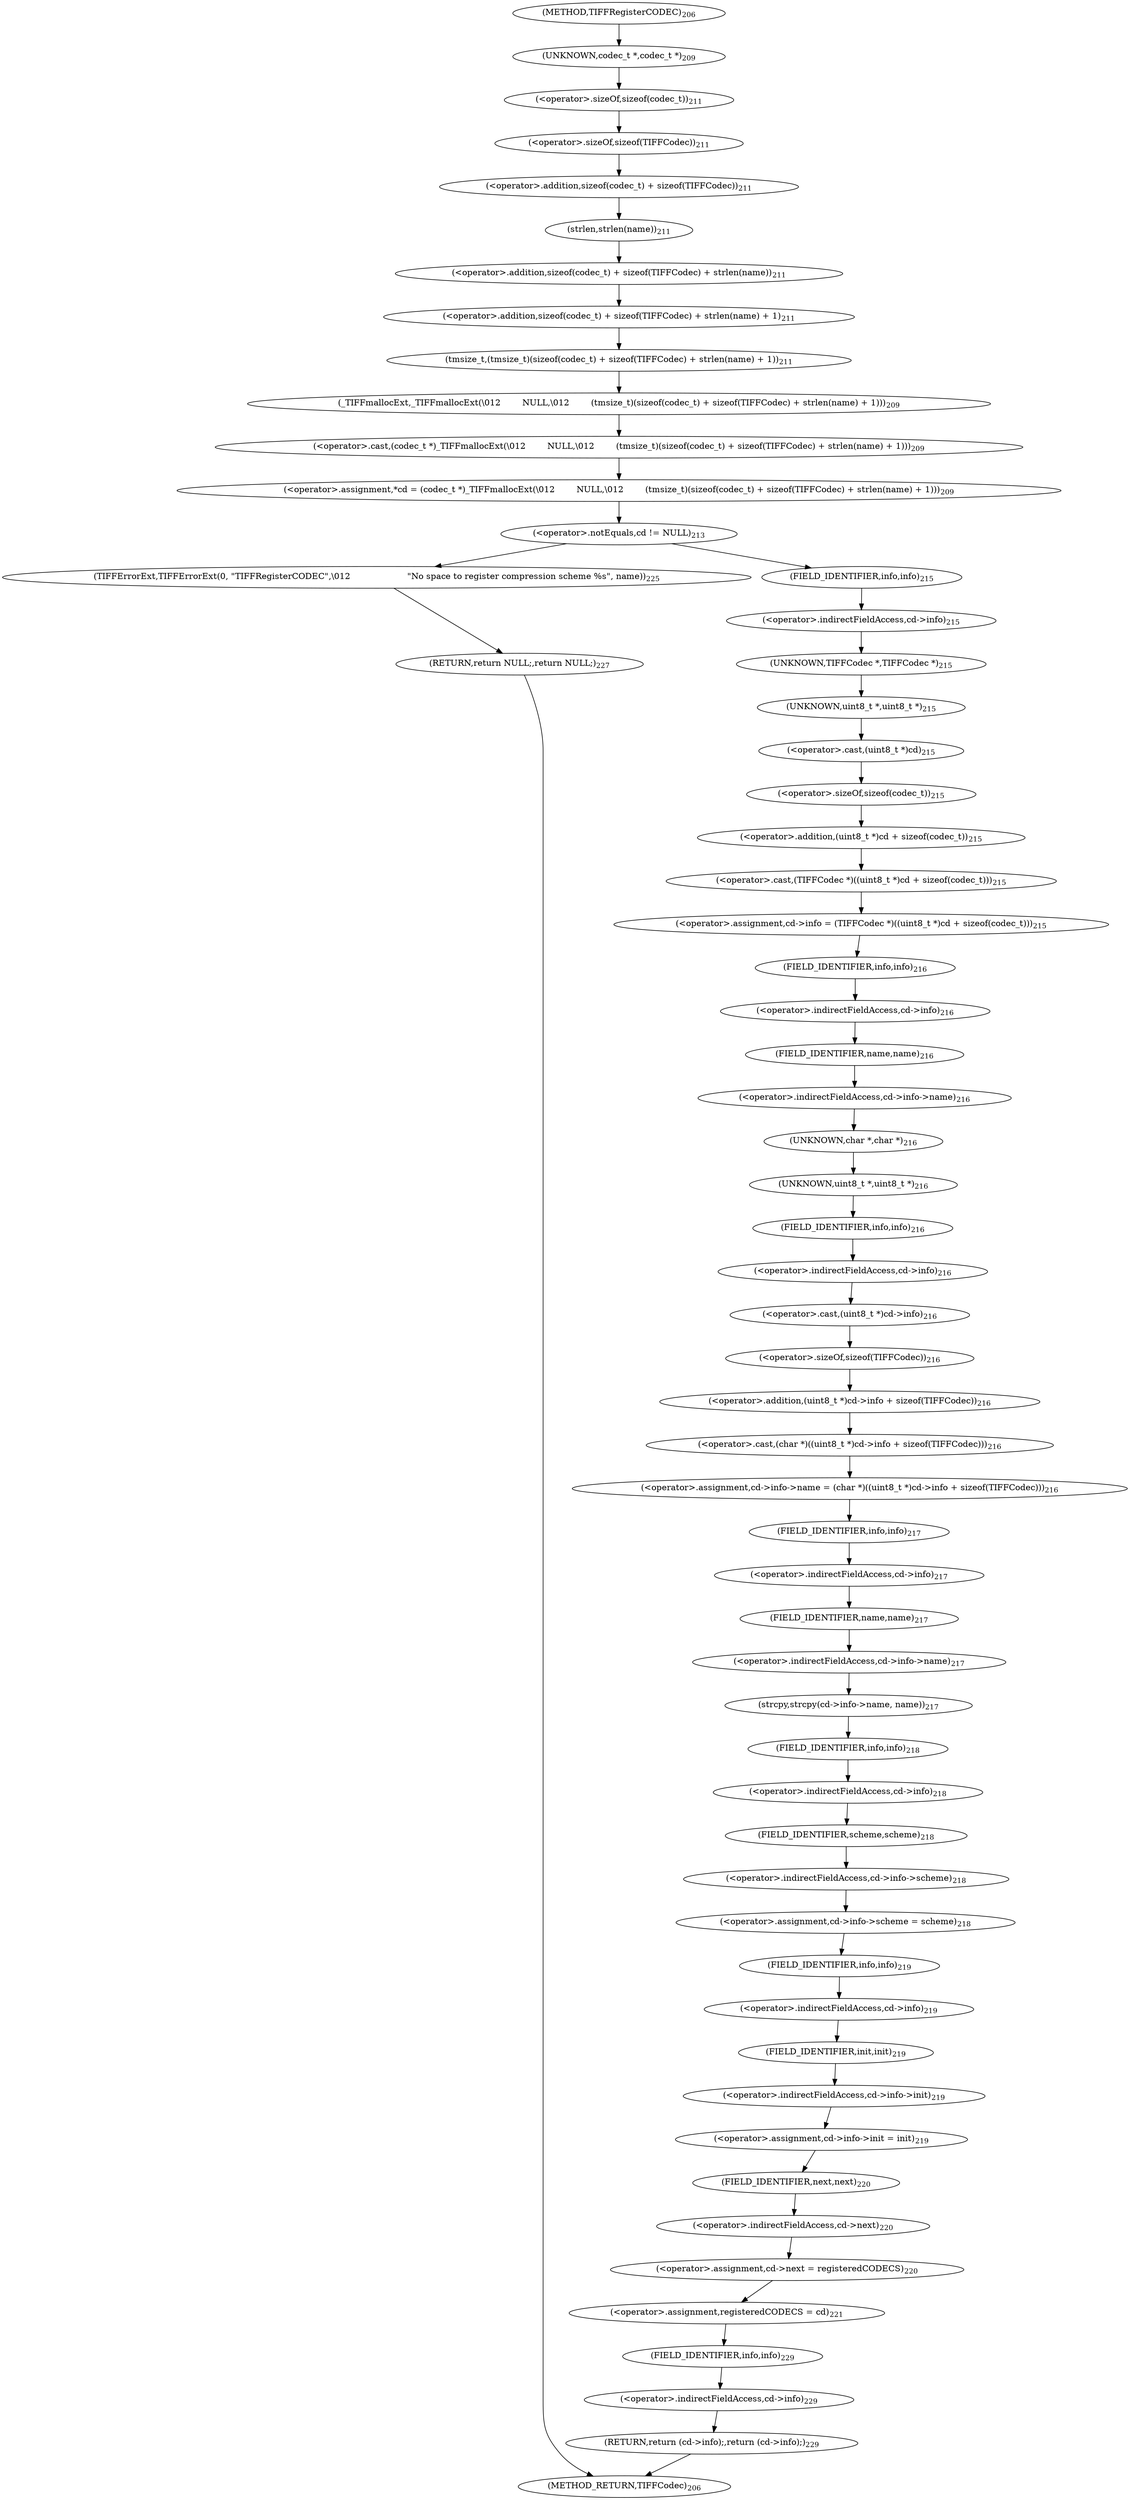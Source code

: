 digraph "TIFFRegisterCODEC" {  
"2146" [label = <(&lt;operator&gt;.assignment,*cd = (codec_t *)_TIFFmallocExt(\012        NULL,\012        (tmsize_t)(sizeof(codec_t) + sizeof(TIFFCodec) + strlen(name) + 1)))<SUB>209</SUB>> ]
"2234" [label = <(RETURN,return (cd-&gt;info);,return (cd-&gt;info);)<SUB>229</SUB>> ]
"2148" [label = <(&lt;operator&gt;.cast,(codec_t *)_TIFFmallocExt(\012        NULL,\012        (tmsize_t)(sizeof(codec_t) + sizeof(TIFFCodec) + strlen(name) + 1)))<SUB>209</SUB>> ]
"2164" [label = <(&lt;operator&gt;.notEquals,cd != NULL)<SUB>213</SUB>> ]
"2235" [label = <(&lt;operator&gt;.indirectFieldAccess,cd-&gt;info)<SUB>229</SUB>> ]
"2149" [label = <(UNKNOWN,codec_t *,codec_t *)<SUB>209</SUB>> ]
"2150" [label = <(_TIFFmallocExt,_TIFFmallocExt(\012        NULL,\012        (tmsize_t)(sizeof(codec_t) + sizeof(TIFFCodec) + strlen(name) + 1)))<SUB>209</SUB>> ]
"2168" [label = <(&lt;operator&gt;.assignment,cd-&gt;info = (TIFFCodec *)((uint8_t *)cd + sizeof(codec_t)))<SUB>215</SUB>> ]
"2180" [label = <(&lt;operator&gt;.assignment,cd-&gt;info-&gt;name = (char *)((uint8_t *)cd-&gt;info + sizeof(TIFFCodec)))<SUB>216</SUB>> ]
"2196" [label = <(strcpy,strcpy(cd-&gt;info-&gt;name, name))<SUB>217</SUB>> ]
"2203" [label = <(&lt;operator&gt;.assignment,cd-&gt;info-&gt;scheme = scheme)<SUB>218</SUB>> ]
"2210" [label = <(&lt;operator&gt;.assignment,cd-&gt;info-&gt;init = init)<SUB>219</SUB>> ]
"2217" [label = <(&lt;operator&gt;.assignment,cd-&gt;next = registeredCODECS)<SUB>220</SUB>> ]
"2222" [label = <(&lt;operator&gt;.assignment,registeredCODECS = cd)<SUB>221</SUB>> ]
"2237" [label = <(FIELD_IDENTIFIER,info,info)<SUB>229</SUB>> ]
"2152" [label = <(tmsize_t,(tmsize_t)(sizeof(codec_t) + sizeof(TIFFCodec) + strlen(name) + 1))<SUB>211</SUB>> ]
"2169" [label = <(&lt;operator&gt;.indirectFieldAccess,cd-&gt;info)<SUB>215</SUB>> ]
"2172" [label = <(&lt;operator&gt;.cast,(TIFFCodec *)((uint8_t *)cd + sizeof(codec_t)))<SUB>215</SUB>> ]
"2181" [label = <(&lt;operator&gt;.indirectFieldAccess,cd-&gt;info-&gt;name)<SUB>216</SUB>> ]
"2186" [label = <(&lt;operator&gt;.cast,(char *)((uint8_t *)cd-&gt;info + sizeof(TIFFCodec)))<SUB>216</SUB>> ]
"2197" [label = <(&lt;operator&gt;.indirectFieldAccess,cd-&gt;info-&gt;name)<SUB>217</SUB>> ]
"2204" [label = <(&lt;operator&gt;.indirectFieldAccess,cd-&gt;info-&gt;scheme)<SUB>218</SUB>> ]
"2211" [label = <(&lt;operator&gt;.indirectFieldAccess,cd-&gt;info-&gt;init)<SUB>219</SUB>> ]
"2218" [label = <(&lt;operator&gt;.indirectFieldAccess,cd-&gt;next)<SUB>220</SUB>> ]
"2227" [label = <(TIFFErrorExt,TIFFErrorExt(0, &quot;TIFFRegisterCODEC&quot;,\012                     &quot;No space to register compression scheme %s&quot;, name))<SUB>225</SUB>> ]
"2232" [label = <(RETURN,return NULL;,return NULL;)<SUB>227</SUB>> ]
"2153" [label = <(&lt;operator&gt;.addition,sizeof(codec_t) + sizeof(TIFFCodec) + strlen(name) + 1)<SUB>211</SUB>> ]
"2171" [label = <(FIELD_IDENTIFIER,info,info)<SUB>215</SUB>> ]
"2173" [label = <(UNKNOWN,TIFFCodec *,TIFFCodec *)<SUB>215</SUB>> ]
"2174" [label = <(&lt;operator&gt;.addition,(uint8_t *)cd + sizeof(codec_t))<SUB>215</SUB>> ]
"2182" [label = <(&lt;operator&gt;.indirectFieldAccess,cd-&gt;info)<SUB>216</SUB>> ]
"2185" [label = <(FIELD_IDENTIFIER,name,name)<SUB>216</SUB>> ]
"2187" [label = <(UNKNOWN,char *,char *)<SUB>216</SUB>> ]
"2188" [label = <(&lt;operator&gt;.addition,(uint8_t *)cd-&gt;info + sizeof(TIFFCodec))<SUB>216</SUB>> ]
"2198" [label = <(&lt;operator&gt;.indirectFieldAccess,cd-&gt;info)<SUB>217</SUB>> ]
"2201" [label = <(FIELD_IDENTIFIER,name,name)<SUB>217</SUB>> ]
"2205" [label = <(&lt;operator&gt;.indirectFieldAccess,cd-&gt;info)<SUB>218</SUB>> ]
"2208" [label = <(FIELD_IDENTIFIER,scheme,scheme)<SUB>218</SUB>> ]
"2212" [label = <(&lt;operator&gt;.indirectFieldAccess,cd-&gt;info)<SUB>219</SUB>> ]
"2215" [label = <(FIELD_IDENTIFIER,init,init)<SUB>219</SUB>> ]
"2220" [label = <(FIELD_IDENTIFIER,next,next)<SUB>220</SUB>> ]
"2154" [label = <(&lt;operator&gt;.addition,sizeof(codec_t) + sizeof(TIFFCodec) + strlen(name))<SUB>211</SUB>> ]
"2175" [label = <(&lt;operator&gt;.cast,(uint8_t *)cd)<SUB>215</SUB>> ]
"2178" [label = <(&lt;operator&gt;.sizeOf,sizeof(codec_t))<SUB>215</SUB>> ]
"2184" [label = <(FIELD_IDENTIFIER,info,info)<SUB>216</SUB>> ]
"2189" [label = <(&lt;operator&gt;.cast,(uint8_t *)cd-&gt;info)<SUB>216</SUB>> ]
"2194" [label = <(&lt;operator&gt;.sizeOf,sizeof(TIFFCodec))<SUB>216</SUB>> ]
"2200" [label = <(FIELD_IDENTIFIER,info,info)<SUB>217</SUB>> ]
"2207" [label = <(FIELD_IDENTIFIER,info,info)<SUB>218</SUB>> ]
"2214" [label = <(FIELD_IDENTIFIER,info,info)<SUB>219</SUB>> ]
"2155" [label = <(&lt;operator&gt;.addition,sizeof(codec_t) + sizeof(TIFFCodec))<SUB>211</SUB>> ]
"2160" [label = <(strlen,strlen(name))<SUB>211</SUB>> ]
"2176" [label = <(UNKNOWN,uint8_t *,uint8_t *)<SUB>215</SUB>> ]
"2190" [label = <(UNKNOWN,uint8_t *,uint8_t *)<SUB>216</SUB>> ]
"2191" [label = <(&lt;operator&gt;.indirectFieldAccess,cd-&gt;info)<SUB>216</SUB>> ]
"2156" [label = <(&lt;operator&gt;.sizeOf,sizeof(codec_t))<SUB>211</SUB>> ]
"2158" [label = <(&lt;operator&gt;.sizeOf,sizeof(TIFFCodec))<SUB>211</SUB>> ]
"2193" [label = <(FIELD_IDENTIFIER,info,info)<SUB>216</SUB>> ]
"2140" [label = <(METHOD,TIFFRegisterCODEC)<SUB>206</SUB>> ]
"2238" [label = <(METHOD_RETURN,TIFFCodec)<SUB>206</SUB>> ]
  "2146" -> "2164" 
  "2234" -> "2238" 
  "2148" -> "2146" 
  "2164" -> "2171" 
  "2164" -> "2227" 
  "2235" -> "2234" 
  "2149" -> "2156" 
  "2150" -> "2148" 
  "2168" -> "2184" 
  "2180" -> "2200" 
  "2196" -> "2207" 
  "2203" -> "2214" 
  "2210" -> "2220" 
  "2217" -> "2222" 
  "2222" -> "2237" 
  "2237" -> "2235" 
  "2152" -> "2150" 
  "2169" -> "2173" 
  "2172" -> "2168" 
  "2181" -> "2187" 
  "2186" -> "2180" 
  "2197" -> "2196" 
  "2204" -> "2203" 
  "2211" -> "2210" 
  "2218" -> "2217" 
  "2227" -> "2232" 
  "2232" -> "2238" 
  "2153" -> "2152" 
  "2171" -> "2169" 
  "2173" -> "2176" 
  "2174" -> "2172" 
  "2182" -> "2185" 
  "2185" -> "2181" 
  "2187" -> "2190" 
  "2188" -> "2186" 
  "2198" -> "2201" 
  "2201" -> "2197" 
  "2205" -> "2208" 
  "2208" -> "2204" 
  "2212" -> "2215" 
  "2215" -> "2211" 
  "2220" -> "2218" 
  "2154" -> "2153" 
  "2175" -> "2178" 
  "2178" -> "2174" 
  "2184" -> "2182" 
  "2189" -> "2194" 
  "2194" -> "2188" 
  "2200" -> "2198" 
  "2207" -> "2205" 
  "2214" -> "2212" 
  "2155" -> "2160" 
  "2160" -> "2154" 
  "2176" -> "2175" 
  "2190" -> "2193" 
  "2191" -> "2189" 
  "2156" -> "2158" 
  "2158" -> "2155" 
  "2193" -> "2191" 
  "2140" -> "2149" 
}

